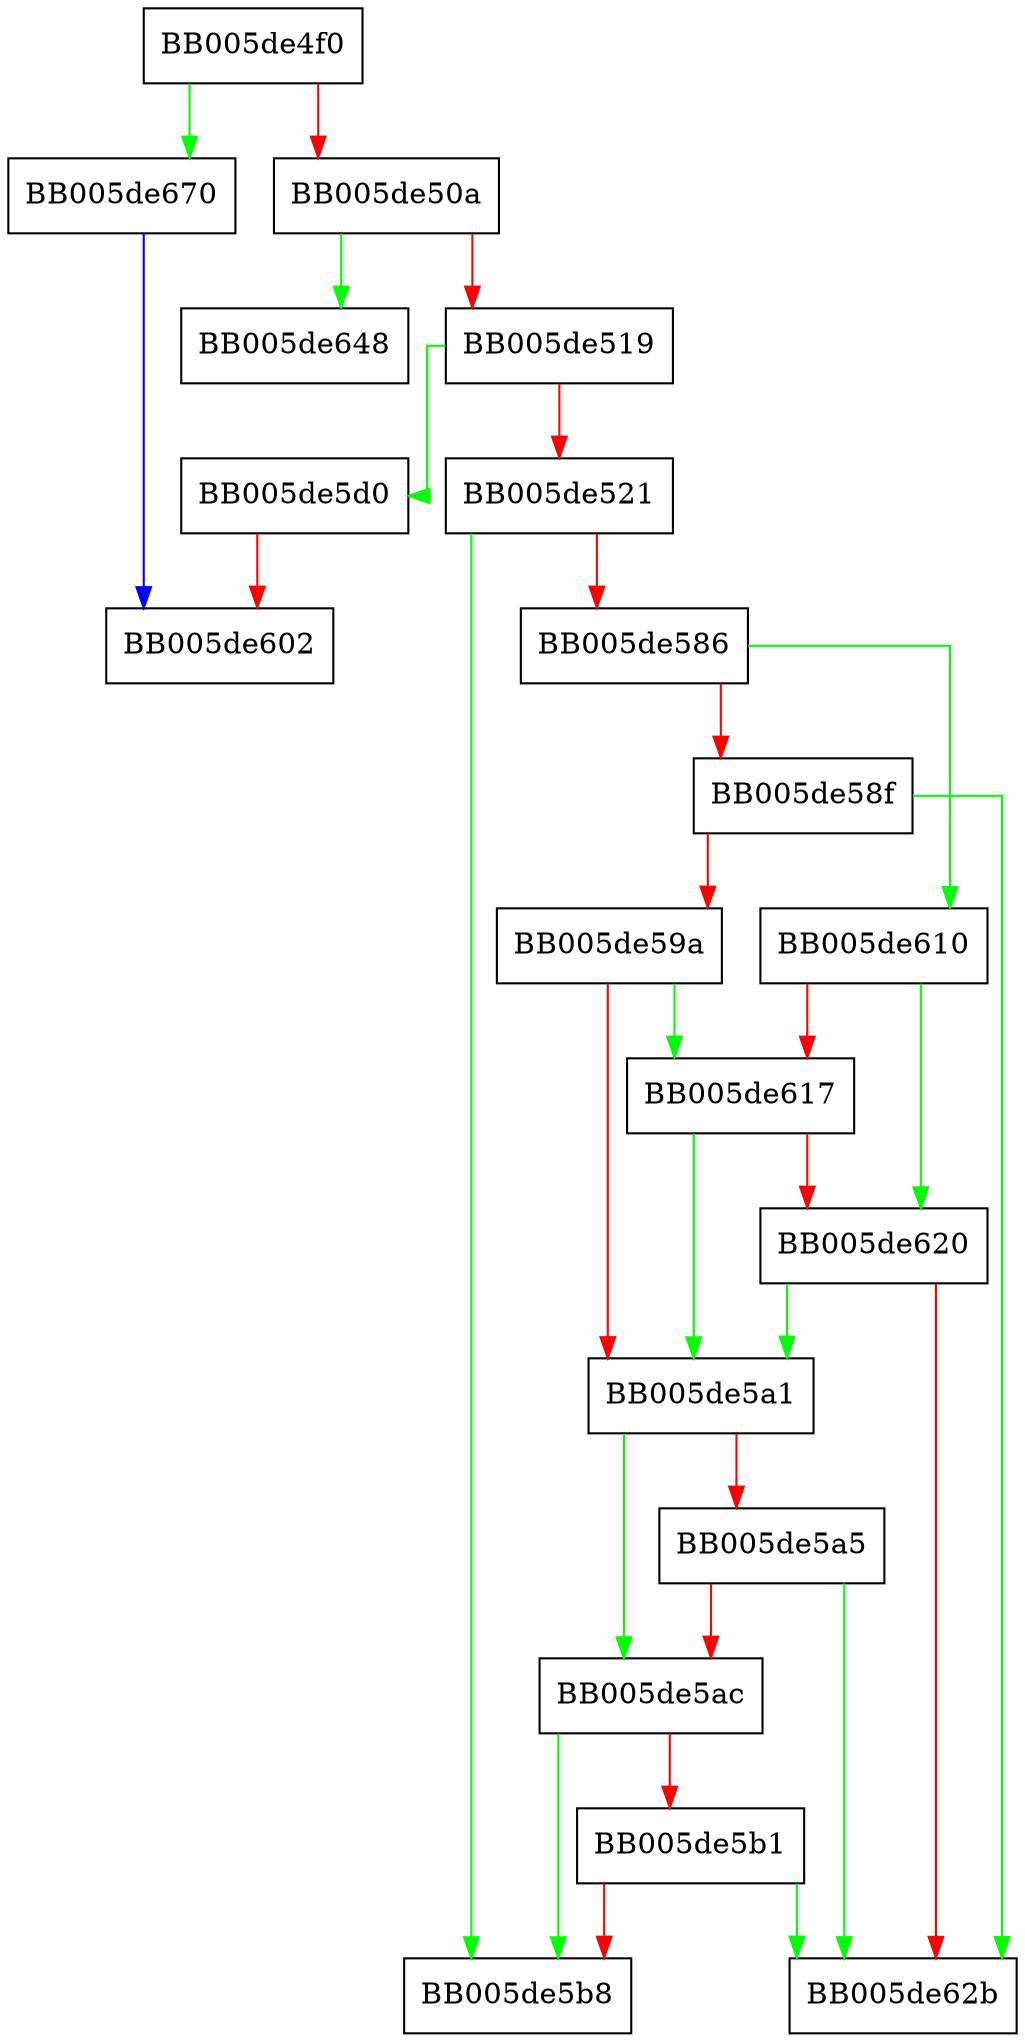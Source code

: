 digraph EVP_PKEY_CTX_set1_pbe_pass {
  node [shape="box"];
  graph [splines=ortho];
  BB005de4f0 -> BB005de670 [color="green"];
  BB005de4f0 -> BB005de50a [color="red"];
  BB005de50a -> BB005de648 [color="green"];
  BB005de50a -> BB005de519 [color="red"];
  BB005de519 -> BB005de5d0 [color="green"];
  BB005de519 -> BB005de521 [color="red"];
  BB005de521 -> BB005de5b8 [color="green"];
  BB005de521 -> BB005de586 [color="red"];
  BB005de586 -> BB005de610 [color="green"];
  BB005de586 -> BB005de58f [color="red"];
  BB005de58f -> BB005de62b [color="green"];
  BB005de58f -> BB005de59a [color="red"];
  BB005de59a -> BB005de617 [color="green"];
  BB005de59a -> BB005de5a1 [color="red"];
  BB005de5a1 -> BB005de5ac [color="green"];
  BB005de5a1 -> BB005de5a5 [color="red"];
  BB005de5a5 -> BB005de62b [color="green"];
  BB005de5a5 -> BB005de5ac [color="red"];
  BB005de5ac -> BB005de5b8 [color="green"];
  BB005de5ac -> BB005de5b1 [color="red"];
  BB005de5b1 -> BB005de62b [color="green"];
  BB005de5b1 -> BB005de5b8 [color="red"];
  BB005de5d0 -> BB005de602 [color="red"];
  BB005de610 -> BB005de620 [color="green"];
  BB005de610 -> BB005de617 [color="red"];
  BB005de617 -> BB005de5a1 [color="green"];
  BB005de617 -> BB005de620 [color="red"];
  BB005de620 -> BB005de5a1 [color="green"];
  BB005de620 -> BB005de62b [color="red"];
  BB005de670 -> BB005de602 [color="blue"];
}